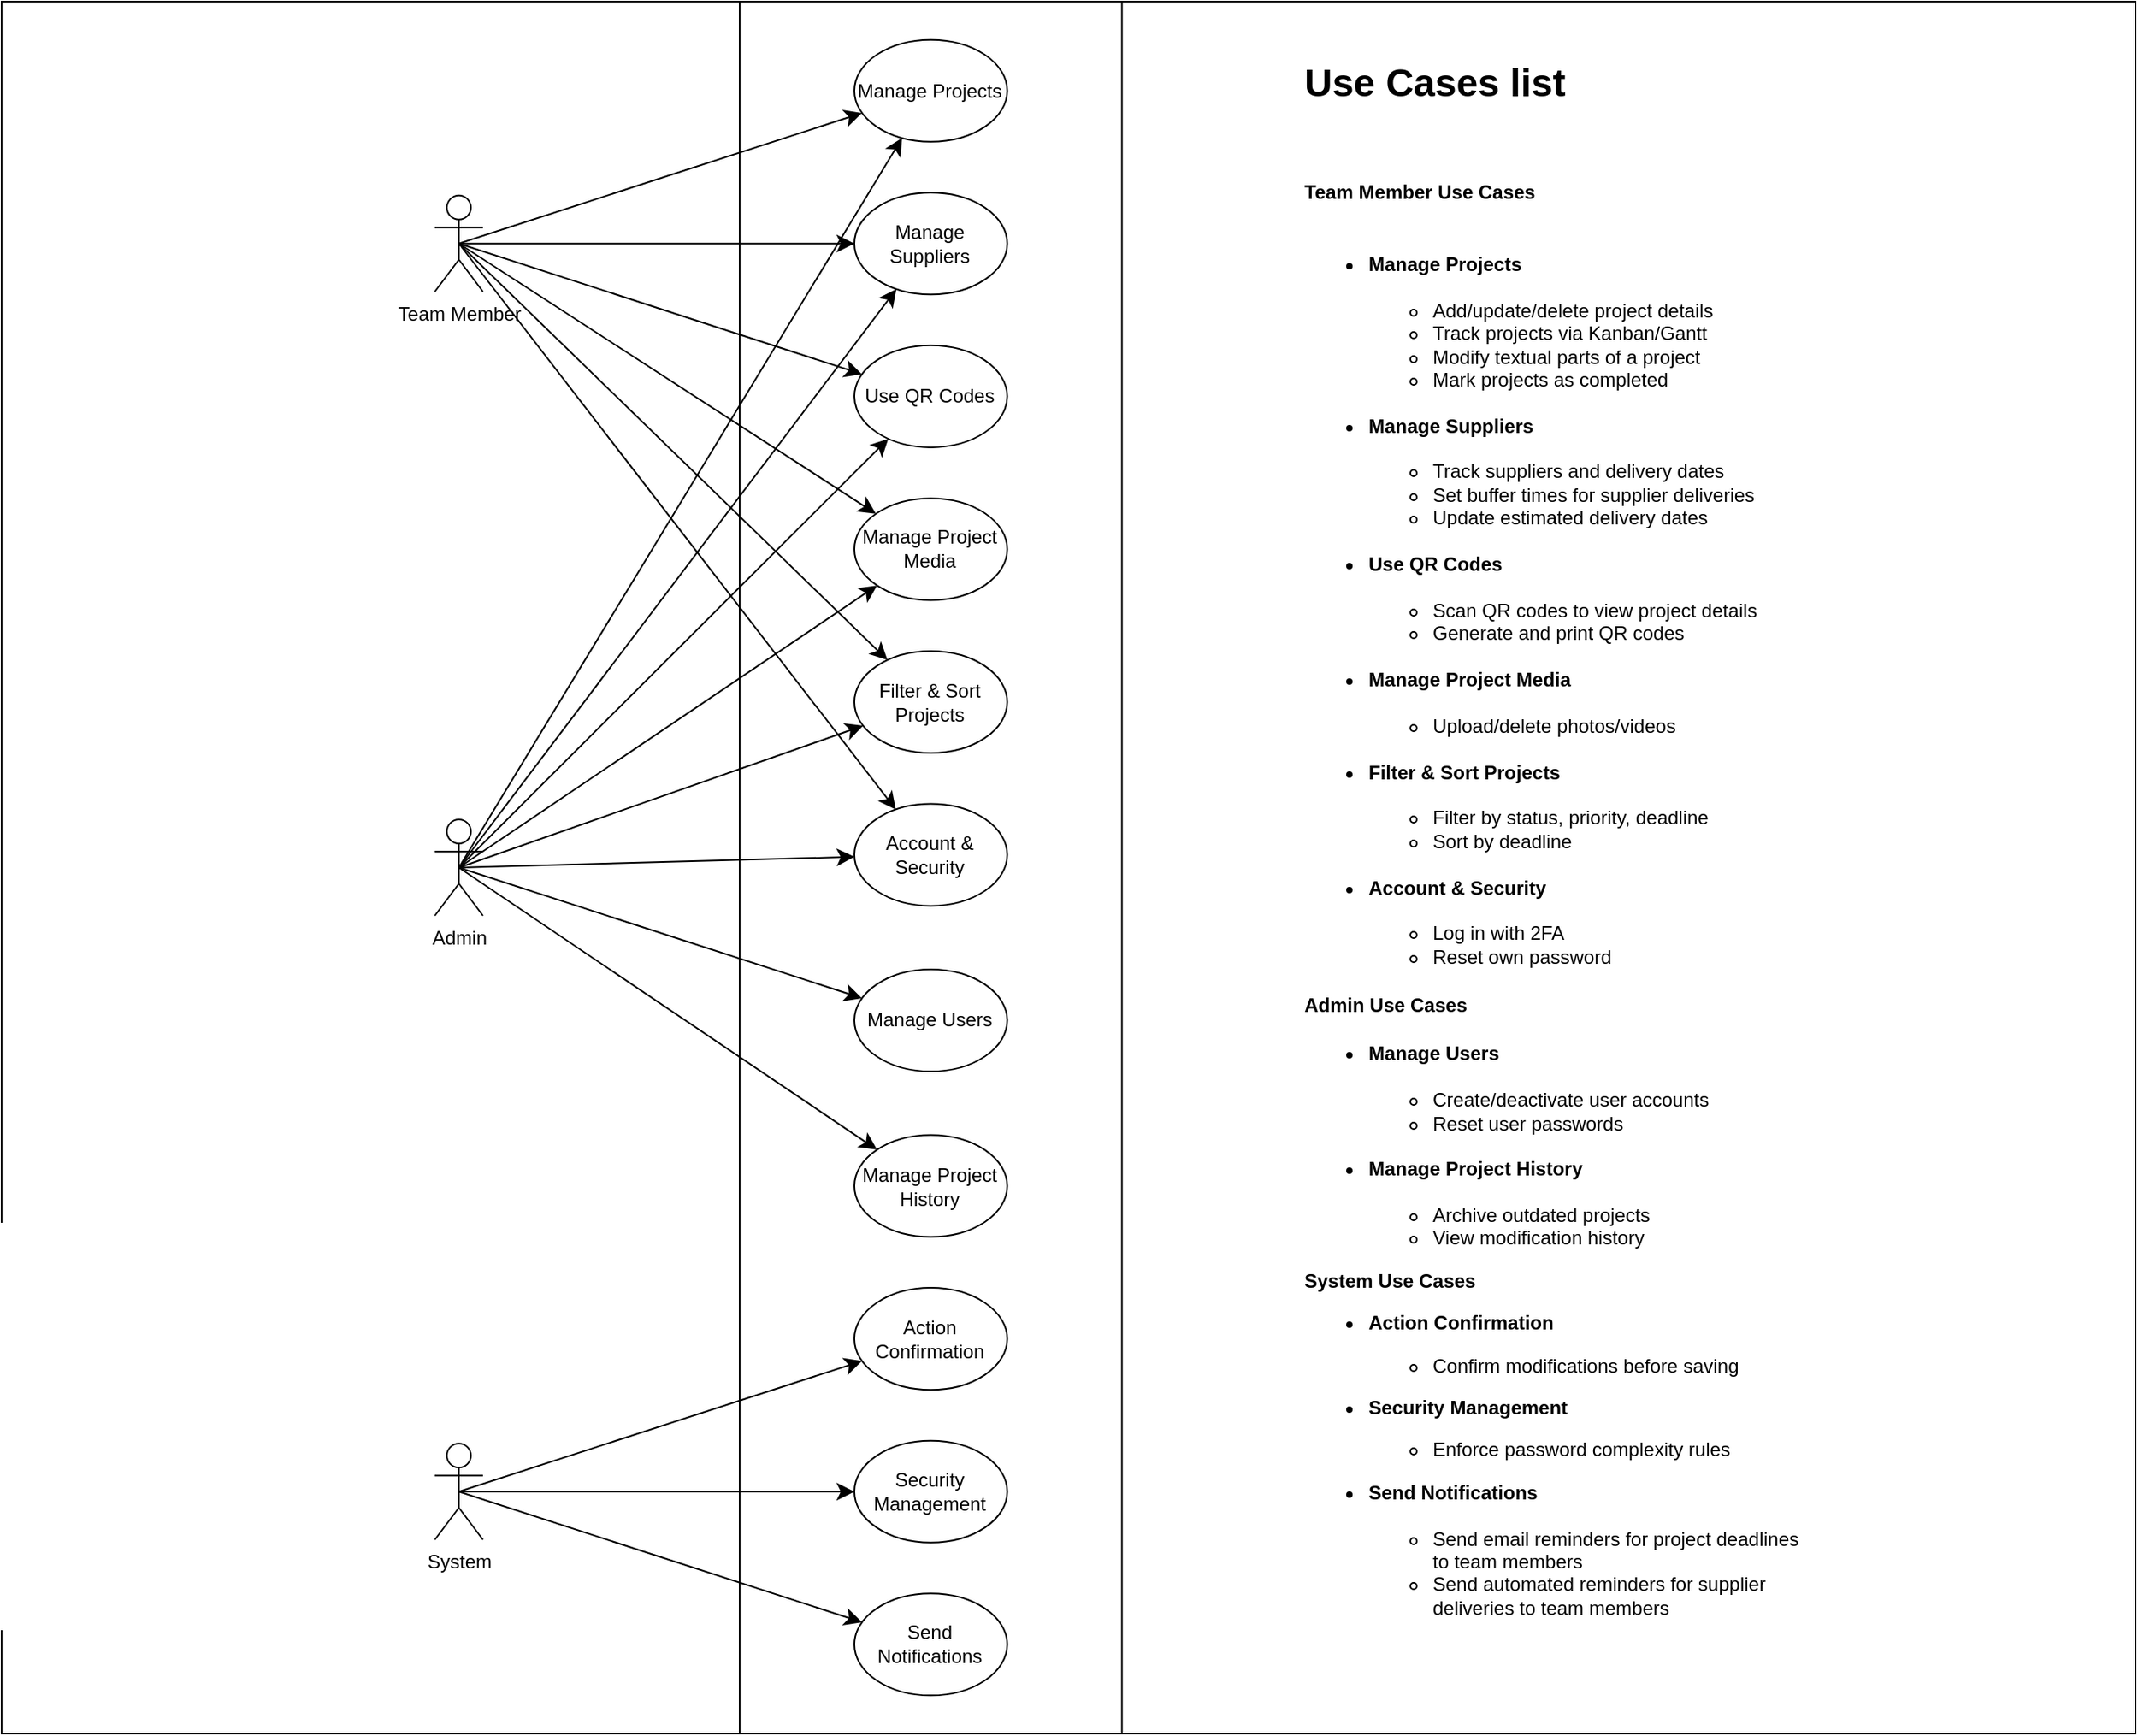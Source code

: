 <mxfile version="26.0.16">
  <diagram name="Page-1" id="t-oW1-ro4rJ-gC68tWFt">
    <mxGraphModel dx="3692" dy="1452" grid="1" gridSize="10" guides="1" tooltips="1" connect="1" arrows="1" fold="1" page="0" pageScale="1" pageWidth="850" pageHeight="1100" math="0" shadow="0">
      <root>
        <mxCell id="0" />
        <mxCell id="1" parent="0" />
        <mxCell id="mnzYnT6uT8cpGv3S2YrK-55" value="" style="rounded=0;whiteSpace=wrap;html=1;" vertex="1" parent="1">
          <mxGeometry x="-1200" y="-360" width="1330" height="1080" as="geometry" />
        </mxCell>
        <mxCell id="mnzYnT6uT8cpGv3S2YrK-8" value="&lt;h1 style=&quot;margin-top: 0px;&quot;&gt;Use Cases list&lt;/h1&gt;&lt;p&gt;&lt;br&gt;&lt;/p&gt;&lt;h4 data-end=&quot;1658&quot; data-start=&quot;1628&quot;&gt;&lt;strong data-end=&quot;1658&quot; data-start=&quot;1633&quot;&gt;Team Member Use Cases&lt;/strong&gt;&lt;/h4&gt;&lt;ul data-end=&quot;2439&quot; data-start=&quot;1659&quot;&gt;&lt;br&gt;&lt;li data-end=&quot;1831&quot; data-start=&quot;1659&quot;&gt;&lt;strong data-end=&quot;1680&quot; data-start=&quot;1661&quot;&gt;Manage Projects&lt;/strong&gt;&lt;br&gt;&lt;ul data-end=&quot;1831&quot; data-start=&quot;1683&quot;&gt;&lt;br&gt;&lt;li data-end=&quot;1720&quot; data-start=&quot;1683&quot;&gt;Add/update/delete project details&lt;/li&gt;&lt;li data-end=&quot;1758&quot; data-start=&quot;1723&quot;&gt;Track projects via Kanban/Gantt&lt;/li&gt;&lt;li data-end=&quot;1798&quot; data-start=&quot;1761&quot;&gt;Modify textual parts of a project&lt;/li&gt;&lt;li data-end=&quot;1831&quot; data-start=&quot;1801&quot;&gt;Mark projects as completed&lt;/li&gt;&lt;/ul&gt;&lt;/li&gt;&lt;br&gt;&lt;li data-end=&quot;1980&quot; data-start=&quot;1832&quot;&gt;&lt;strong data-end=&quot;1854&quot; data-start=&quot;1834&quot;&gt;Manage Suppliers&lt;/strong&gt;&lt;br&gt;&lt;ul data-end=&quot;1980&quot; data-start=&quot;1857&quot;&gt;&lt;br&gt;&lt;li data-end=&quot;1895&quot; data-start=&quot;1857&quot;&gt;Track suppliers and delivery dates&lt;/li&gt;&lt;li data-end=&quot;1942&quot; data-start=&quot;1898&quot;&gt;Set buffer times for supplier deliveries&lt;/li&gt;&lt;li data-end=&quot;1980&quot; data-start=&quot;1945&quot;&gt;Update estimated delivery dates&lt;/li&gt;&lt;/ul&gt;&lt;/li&gt;&lt;br&gt;&lt;li data-end=&quot;2077&quot; data-start=&quot;1981&quot;&gt;&lt;strong data-end=&quot;1999&quot; data-start=&quot;1983&quot;&gt;Use QR Codes&lt;/strong&gt;&lt;br&gt;&lt;ul data-end=&quot;2077&quot; data-start=&quot;2002&quot;&gt;&lt;br&gt;&lt;li data-end=&quot;2043&quot; data-start=&quot;2002&quot;&gt;Scan QR codes to view project details&lt;/li&gt;&lt;li data-end=&quot;2077&quot; data-start=&quot;2046&quot;&gt;Generate and print QR codes&lt;/li&gt;&lt;/ul&gt;&lt;/li&gt;&lt;br&gt;&lt;li data-end=&quot;2138&quot; data-start=&quot;2078&quot;&gt;&lt;strong data-end=&quot;2104&quot; data-start=&quot;2080&quot;&gt;Manage Project Media&lt;/strong&gt;&lt;br&gt;&lt;ul data-end=&quot;2138&quot; data-start=&quot;2107&quot;&gt;&lt;br&gt;&lt;li data-end=&quot;2138&quot; data-start=&quot;2107&quot;&gt;Upload/delete photos/videos&lt;/li&gt;&lt;/ul&gt;&lt;/li&gt;&lt;br&gt;&lt;li data-end=&quot;2371&quot; data-start=&quot;2277&quot;&gt;&lt;strong data-end=&quot;2305&quot; data-start=&quot;2279&quot;&gt;Filter &amp;amp; Sort Projects&lt;/strong&gt;&lt;br&gt;&lt;ul data-end=&quot;2371&quot; data-start=&quot;2308&quot;&gt;&lt;br&gt;&lt;li data-end=&quot;2348&quot; data-start=&quot;2308&quot;&gt;Filter by status, priority, deadline&lt;/li&gt;&lt;li data-end=&quot;2371&quot; data-start=&quot;2351&quot;&gt;Sort by deadline&lt;/li&gt;&lt;/ul&gt;&lt;/li&gt;&lt;br&gt;&lt;li data-end=&quot;2439&quot; data-start=&quot;2372&quot;&gt;&lt;strong data-end=&quot;2396&quot; data-start=&quot;2374&quot;&gt;Account &amp;amp; Security&lt;/strong&gt;&lt;br&gt;&lt;ul data-end=&quot;2439&quot; data-start=&quot;2399&quot;&gt;&lt;br&gt;&lt;li data-end=&quot;2418&quot; data-start=&quot;2399&quot;&gt;Log in with 2FA&lt;/li&gt;&lt;li data-end=&quot;2439&quot; data-start=&quot;2421&quot;&gt;Reset own password&lt;/li&gt;&lt;/ul&gt;&lt;/li&gt;&lt;/ul&gt;&lt;h4 data-end=&quot;2465&quot; data-start=&quot;2441&quot;&gt;&lt;strong data-end=&quot;2465&quot; data-start=&quot;2446&quot;&gt;Admin Use Cases&lt;/strong&gt;&lt;/h4&gt;&lt;ul data-end=&quot;2750&quot; data-start=&quot;2466&quot;&gt;&lt;li data-end=&quot;2589&quot; data-start=&quot;2466&quot;&gt;&lt;strong data-end=&quot;2484&quot; data-start=&quot;2468&quot;&gt;Manage Users&lt;/strong&gt;&lt;br&gt;&lt;ul data-end=&quot;2589&quot; data-start=&quot;2487&quot;&gt;&lt;br&gt;&lt;li data-end=&quot;2522&quot; data-start=&quot;2487&quot;&gt;Create/deactivate user accounts&lt;/li&gt;&lt;li data-end=&quot;2549&quot; data-start=&quot;2525&quot;&gt;Reset user passwords&lt;/li&gt;&lt;/ul&gt;&lt;/li&gt;&lt;br&gt;&lt;li data-end=&quot;2682&quot; data-start=&quot;2590&quot;&gt;&lt;strong data-end=&quot;2618&quot; data-start=&quot;2592&quot;&gt;Manage Project History&lt;/strong&gt;&lt;br&gt;&lt;ul data-end=&quot;2682&quot; data-start=&quot;2621&quot;&gt;&lt;br&gt;&lt;li data-end=&quot;2650&quot; data-start=&quot;2621&quot;&gt;Archive outdated projects&lt;/li&gt;&lt;li data-end=&quot;2682&quot; data-start=&quot;2653&quot;&gt;View modification history&lt;/li&gt;&lt;/ul&gt;&lt;/li&gt;&lt;/ul&gt;&lt;b&gt;System Use Cases&lt;/b&gt;&lt;div&gt;&lt;ul&gt;&lt;li&gt;&lt;b&gt;Action Confirmation&lt;/b&gt;&lt;/li&gt;&lt;/ul&gt;&lt;ul&gt;&lt;ul&gt;&lt;li data-end=&quot;2750&quot; data-start=&quot;2711&quot;&gt;Confirm modifications before saving&lt;/li&gt;&lt;/ul&gt;&lt;/ul&gt;&lt;ul&gt;&lt;li&gt;&lt;b&gt;Security Management&lt;/b&gt;&lt;/li&gt;&lt;/ul&gt;&lt;ul&gt;&lt;ul&gt;&lt;li data-end=&quot;2589&quot; data-start=&quot;2552&quot;&gt;Enforce password complexity rules&lt;/li&gt;&lt;/ul&gt;&lt;/ul&gt;&lt;ul&gt;&lt;li data-end=&quot;2276&quot; data-start=&quot;2139&quot;&gt;&lt;strong data-end=&quot;2166&quot; data-start=&quot;2141&quot;&gt;Send Notifications&lt;/strong&gt;&lt;br&gt;&lt;ul data-end=&quot;2276&quot; data-start=&quot;2169&quot;&gt;&lt;br&gt;&lt;li data-end=&quot;2218&quot; data-start=&quot;2169&quot;&gt;&lt;span data-end=&quot;2166&quot; data-start=&quot;2141&quot;&gt;Send&lt;/span&gt;&lt;strong data-end=&quot;2166&quot; data-start=&quot;2141&quot;&gt;&amp;nbsp;&lt;/strong&gt;email reminders for project deadlines to team members&lt;/li&gt;&lt;li data-end=&quot;2276&quot; data-start=&quot;2221&quot;&gt;Send automated reminders for supplier deliveries to team members&lt;/li&gt;&lt;/ul&gt;&lt;/li&gt;&lt;/ul&gt;&lt;/div&gt;" style="text;html=1;whiteSpace=wrap;overflow=hidden;rounded=0;" vertex="1" parent="1">
          <mxGeometry x="-390" y="-330" width="320" height="1016" as="geometry" />
        </mxCell>
        <mxCell id="mnzYnT6uT8cpGv3S2YrK-22" value="" style="group" vertex="1" connectable="0" parent="1">
          <mxGeometry x="-740" y="-360" width="238.24" height="1080" as="geometry" />
        </mxCell>
        <mxCell id="mnzYnT6uT8cpGv3S2YrK-6" value="" style="rounded=0;whiteSpace=wrap;html=1;" vertex="1" parent="mnzYnT6uT8cpGv3S2YrK-22">
          <mxGeometry width="238.24" height="1080" as="geometry" />
        </mxCell>
        <mxCell id="mnzYnT6uT8cpGv3S2YrK-10" value="Manage Projects" style="ellipse;whiteSpace=wrap;html=1;" vertex="1" parent="mnzYnT6uT8cpGv3S2YrK-22">
          <mxGeometry x="71.472" y="23.824" width="95.296" height="63.529" as="geometry" />
        </mxCell>
        <mxCell id="mnzYnT6uT8cpGv3S2YrK-11" value="Manage Suppliers&lt;span style=&quot;color: rgba(0, 0, 0, 0); font-family: monospace; font-size: 0px; text-align: start; text-wrap-mode: nowrap;&quot;&gt;%3CmxGraphModel%3E%3Croot%3E%3CmxCell%20id%3D%220%22%2F%3E%3CmxCell%20id%3D%221%22%20parent%3D%220%22%2F%3E%3CmxCell%20id%3D%222%22%20value%3D%22Manage%20Projects%22%20style%3D%22ellipse%3BwhiteSpace%3Dwrap%3Bhtml%3D1%3B%22%20vertex%3D%221%22%20parent%3D%221%22%3E%3CmxGeometry%20x%3D%22-650%22%20y%3D%22-330%22%20width%3D%22120%22%20height%3D%2280%22%20as%3D%22geometry%22%2F%3E%3C%2FmxCell%3E%3C%2Froot%3E%3C%2FmxGraphModel%3E&lt;/span&gt;" style="ellipse;whiteSpace=wrap;html=1;" vertex="1" parent="mnzYnT6uT8cpGv3S2YrK-22">
          <mxGeometry x="71.472" y="119.118" width="95.296" height="63.529" as="geometry" />
        </mxCell>
        <mxCell id="mnzYnT6uT8cpGv3S2YrK-12" value="Use QR Codes" style="ellipse;whiteSpace=wrap;html=1;" vertex="1" parent="mnzYnT6uT8cpGv3S2YrK-22">
          <mxGeometry x="71.472" y="214.412" width="95.296" height="63.529" as="geometry" />
        </mxCell>
        <mxCell id="mnzYnT6uT8cpGv3S2YrK-13" value="Manage Users" style="ellipse;whiteSpace=wrap;html=1;" vertex="1" parent="mnzYnT6uT8cpGv3S2YrK-22">
          <mxGeometry x="71.472" y="603.529" width="95.296" height="63.529" as="geometry" />
        </mxCell>
        <mxCell id="mnzYnT6uT8cpGv3S2YrK-14" value="Account &amp;amp; Security" style="ellipse;whiteSpace=wrap;html=1;" vertex="1" parent="mnzYnT6uT8cpGv3S2YrK-22">
          <mxGeometry x="71.472" y="500.294" width="95.296" height="63.529" as="geometry" />
        </mxCell>
        <mxCell id="mnzYnT6uT8cpGv3S2YrK-15" value="Manage Project Media" style="ellipse;whiteSpace=wrap;html=1;" vertex="1" parent="mnzYnT6uT8cpGv3S2YrK-22">
          <mxGeometry x="71.472" y="309.706" width="95.296" height="63.529" as="geometry" />
        </mxCell>
        <mxCell id="mnzYnT6uT8cpGv3S2YrK-16" value="Filter &amp;amp; Sort Projects" style="ellipse;whiteSpace=wrap;html=1;" vertex="1" parent="mnzYnT6uT8cpGv3S2YrK-22">
          <mxGeometry x="71.472" y="405" width="95.296" height="63.529" as="geometry" />
        </mxCell>
        <mxCell id="mnzYnT6uT8cpGv3S2YrK-17" value="Action Confirmation" style="ellipse;whiteSpace=wrap;html=1;" vertex="1" parent="mnzYnT6uT8cpGv3S2YrK-22">
          <mxGeometry x="71.472" y="802.059" width="95.296" height="63.529" as="geometry" />
        </mxCell>
        <mxCell id="mnzYnT6uT8cpGv3S2YrK-18" value="Security Management" style="ellipse;whiteSpace=wrap;html=1;" vertex="1" parent="mnzYnT6uT8cpGv3S2YrK-22">
          <mxGeometry x="71.472" y="897.353" width="95.296" height="63.529" as="geometry" />
        </mxCell>
        <mxCell id="mnzYnT6uT8cpGv3S2YrK-19" value="Send Notifications" style="ellipse;whiteSpace=wrap;html=1;" vertex="1" parent="mnzYnT6uT8cpGv3S2YrK-22">
          <mxGeometry x="71.472" y="992.647" width="95.296" height="63.529" as="geometry" />
        </mxCell>
        <mxCell id="mnzYnT6uT8cpGv3S2YrK-20" value="Manage Project History" style="ellipse;whiteSpace=wrap;html=1;" vertex="1" parent="mnzYnT6uT8cpGv3S2YrK-22">
          <mxGeometry x="71.472" y="706.765" width="95.296" height="63.529" as="geometry" />
        </mxCell>
        <mxCell id="mnzYnT6uT8cpGv3S2YrK-25" style="edgeStyle=none;curved=1;rounded=0;orthogonalLoop=1;jettySize=auto;html=1;exitX=0.5;exitY=0.5;exitDx=0;exitDy=0;exitPerimeter=0;fontSize=12;startSize=8;endSize=8;" edge="1" parent="1" source="mnzYnT6uT8cpGv3S2YrK-3" target="mnzYnT6uT8cpGv3S2YrK-17">
          <mxGeometry relative="1" as="geometry" />
        </mxCell>
        <mxCell id="mnzYnT6uT8cpGv3S2YrK-3" value="System" style="shape=umlActor;verticalLabelPosition=bottom;verticalAlign=top;html=1;outlineConnect=0;" vertex="1" parent="1">
          <mxGeometry x="-930" y="539.12" width="30" height="60" as="geometry" />
        </mxCell>
        <mxCell id="mnzYnT6uT8cpGv3S2YrK-24" style="edgeStyle=none;curved=1;rounded=0;orthogonalLoop=1;jettySize=auto;html=1;exitX=0.5;exitY=0.5;exitDx=0;exitDy=0;exitPerimeter=0;fontSize=12;startSize=8;endSize=8;" edge="1" parent="1" source="mnzYnT6uT8cpGv3S2YrK-3" target="mnzYnT6uT8cpGv3S2YrK-18">
          <mxGeometry relative="1" as="geometry" />
        </mxCell>
        <mxCell id="mnzYnT6uT8cpGv3S2YrK-23" style="edgeStyle=none;curved=1;rounded=0;orthogonalLoop=1;jettySize=auto;html=1;exitX=0.5;exitY=0.5;exitDx=0;exitDy=0;exitPerimeter=0;fontSize=12;startSize=8;endSize=8;" edge="1" parent="1" source="mnzYnT6uT8cpGv3S2YrK-3" target="mnzYnT6uT8cpGv3S2YrK-19">
          <mxGeometry relative="1" as="geometry" />
        </mxCell>
        <mxCell id="mnzYnT6uT8cpGv3S2YrK-26" style="edgeStyle=none;curved=1;rounded=0;orthogonalLoop=1;jettySize=auto;html=1;exitX=0.5;exitY=0.5;exitDx=0;exitDy=0;exitPerimeter=0;fontSize=12;startSize=8;endSize=8;" edge="1" parent="1" source="mnzYnT6uT8cpGv3S2YrK-2" target="mnzYnT6uT8cpGv3S2YrK-20">
          <mxGeometry relative="1" as="geometry" />
        </mxCell>
        <mxCell id="mnzYnT6uT8cpGv3S2YrK-28" style="edgeStyle=none;curved=1;rounded=0;orthogonalLoop=1;jettySize=auto;html=1;exitX=0.5;exitY=0.5;exitDx=0;exitDy=0;exitPerimeter=0;fontSize=12;startSize=8;endSize=8;" edge="1" parent="1" source="mnzYnT6uT8cpGv3S2YrK-2" target="mnzYnT6uT8cpGv3S2YrK-13">
          <mxGeometry relative="1" as="geometry" />
        </mxCell>
        <mxCell id="mnzYnT6uT8cpGv3S2YrK-29" style="edgeStyle=none;curved=1;rounded=0;orthogonalLoop=1;jettySize=auto;html=1;exitX=0.5;exitY=0.5;exitDx=0;exitDy=0;exitPerimeter=0;fontSize=12;startSize=8;endSize=8;" edge="1" parent="1" source="mnzYnT6uT8cpGv3S2YrK-2" target="mnzYnT6uT8cpGv3S2YrK-14">
          <mxGeometry relative="1" as="geometry" />
        </mxCell>
        <mxCell id="mnzYnT6uT8cpGv3S2YrK-30" style="edgeStyle=none;curved=1;rounded=0;orthogonalLoop=1;jettySize=auto;html=1;exitX=0.5;exitY=0.5;exitDx=0;exitDy=0;exitPerimeter=0;fontSize=12;startSize=8;endSize=8;" edge="1" parent="1" source="mnzYnT6uT8cpGv3S2YrK-2" target="mnzYnT6uT8cpGv3S2YrK-16">
          <mxGeometry relative="1" as="geometry" />
        </mxCell>
        <mxCell id="mnzYnT6uT8cpGv3S2YrK-31" style="edgeStyle=none;curved=1;rounded=0;orthogonalLoop=1;jettySize=auto;html=1;exitX=0.5;exitY=0.5;exitDx=0;exitDy=0;exitPerimeter=0;fontSize=12;startSize=8;endSize=8;" edge="1" parent="1" source="mnzYnT6uT8cpGv3S2YrK-2" target="mnzYnT6uT8cpGv3S2YrK-15">
          <mxGeometry relative="1" as="geometry" />
        </mxCell>
        <mxCell id="mnzYnT6uT8cpGv3S2YrK-32" style="edgeStyle=none;curved=1;rounded=0;orthogonalLoop=1;jettySize=auto;html=1;exitX=0.5;exitY=0.5;exitDx=0;exitDy=0;exitPerimeter=0;fontSize=12;startSize=8;endSize=8;" edge="1" parent="1" source="mnzYnT6uT8cpGv3S2YrK-2" target="mnzYnT6uT8cpGv3S2YrK-12">
          <mxGeometry relative="1" as="geometry" />
        </mxCell>
        <mxCell id="mnzYnT6uT8cpGv3S2YrK-33" style="edgeStyle=none;curved=1;rounded=0;orthogonalLoop=1;jettySize=auto;html=1;exitX=0.5;exitY=0.5;exitDx=0;exitDy=0;exitPerimeter=0;fontSize=12;startSize=8;endSize=8;" edge="1" parent="1" source="mnzYnT6uT8cpGv3S2YrK-2" target="mnzYnT6uT8cpGv3S2YrK-11">
          <mxGeometry relative="1" as="geometry" />
        </mxCell>
        <mxCell id="mnzYnT6uT8cpGv3S2YrK-34" style="edgeStyle=none;curved=1;rounded=0;orthogonalLoop=1;jettySize=auto;html=1;exitX=0.5;exitY=0.5;exitDx=0;exitDy=0;exitPerimeter=0;fontSize=12;startSize=8;endSize=8;" edge="1" parent="1" source="mnzYnT6uT8cpGv3S2YrK-2" target="mnzYnT6uT8cpGv3S2YrK-10">
          <mxGeometry relative="1" as="geometry" />
        </mxCell>
        <mxCell id="mnzYnT6uT8cpGv3S2YrK-2" value="Admin" style="shape=umlActor;verticalLabelPosition=bottom;verticalAlign=top;html=1;outlineConnect=0;" vertex="1" parent="1">
          <mxGeometry x="-930" y="150" width="30" height="60" as="geometry" />
        </mxCell>
        <mxCell id="mnzYnT6uT8cpGv3S2YrK-35" style="edgeStyle=none;curved=1;rounded=0;orthogonalLoop=1;jettySize=auto;html=1;exitX=0.5;exitY=0.5;exitDx=0;exitDy=0;exitPerimeter=0;fontSize=12;startSize=8;endSize=8;" edge="1" parent="1" source="mnzYnT6uT8cpGv3S2YrK-1" target="mnzYnT6uT8cpGv3S2YrK-10">
          <mxGeometry relative="1" as="geometry" />
        </mxCell>
        <mxCell id="mnzYnT6uT8cpGv3S2YrK-36" style="edgeStyle=none;curved=1;rounded=0;orthogonalLoop=1;jettySize=auto;html=1;exitX=0.5;exitY=0.5;exitDx=0;exitDy=0;exitPerimeter=0;fontSize=12;startSize=8;endSize=8;" edge="1" parent="1" source="mnzYnT6uT8cpGv3S2YrK-1" target="mnzYnT6uT8cpGv3S2YrK-11">
          <mxGeometry relative="1" as="geometry" />
        </mxCell>
        <mxCell id="mnzYnT6uT8cpGv3S2YrK-37" style="edgeStyle=none;curved=1;rounded=0;orthogonalLoop=1;jettySize=auto;html=1;exitX=0.5;exitY=0.5;exitDx=0;exitDy=0;exitPerimeter=0;fontSize=12;startSize=8;endSize=8;" edge="1" parent="1" source="mnzYnT6uT8cpGv3S2YrK-1" target="mnzYnT6uT8cpGv3S2YrK-12">
          <mxGeometry relative="1" as="geometry" />
        </mxCell>
        <mxCell id="mnzYnT6uT8cpGv3S2YrK-38" style="edgeStyle=none;curved=1;rounded=0;orthogonalLoop=1;jettySize=auto;html=1;exitX=0.5;exitY=0.5;exitDx=0;exitDy=0;exitPerimeter=0;fontSize=12;startSize=8;endSize=8;" edge="1" parent="1" source="mnzYnT6uT8cpGv3S2YrK-1" target="mnzYnT6uT8cpGv3S2YrK-15">
          <mxGeometry relative="1" as="geometry" />
        </mxCell>
        <mxCell id="mnzYnT6uT8cpGv3S2YrK-39" style="edgeStyle=none;curved=1;rounded=0;orthogonalLoop=1;jettySize=auto;html=1;exitX=0.5;exitY=0.5;exitDx=0;exitDy=0;exitPerimeter=0;fontSize=12;startSize=8;endSize=8;" edge="1" parent="1" source="mnzYnT6uT8cpGv3S2YrK-1" target="mnzYnT6uT8cpGv3S2YrK-16">
          <mxGeometry relative="1" as="geometry" />
        </mxCell>
        <mxCell id="mnzYnT6uT8cpGv3S2YrK-40" style="edgeStyle=none;curved=1;rounded=0;orthogonalLoop=1;jettySize=auto;html=1;exitX=0.5;exitY=0.5;exitDx=0;exitDy=0;exitPerimeter=0;fontSize=12;startSize=8;endSize=8;" edge="1" parent="1" source="mnzYnT6uT8cpGv3S2YrK-1" target="mnzYnT6uT8cpGv3S2YrK-14">
          <mxGeometry relative="1" as="geometry" />
        </mxCell>
        <mxCell id="mnzYnT6uT8cpGv3S2YrK-1" value="Team Member" style="shape=umlActor;verticalLabelPosition=bottom;verticalAlign=top;html=1;outlineConnect=0;" vertex="1" parent="1">
          <mxGeometry x="-930" y="-239.12" width="30" height="60" as="geometry" />
        </mxCell>
      </root>
    </mxGraphModel>
  </diagram>
</mxfile>
